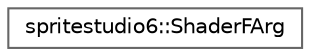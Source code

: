 digraph "Graphical Class Hierarchy"
{
 // LATEX_PDF_SIZE
  bgcolor="transparent";
  edge [fontname=Helvetica,fontsize=10,labelfontname=Helvetica,labelfontsize=10];
  node [fontname=Helvetica,fontsize=10,shape=box,height=0.2,width=0.4];
  rankdir="LR";
  Node0 [id="Node000000",label="spritestudio6::ShaderFArg",height=0.2,width=0.4,color="grey40", fillcolor="white", style="filled",URL="$structspritestudio6_1_1_shader_f_arg.html",tooltip=" "];
}
